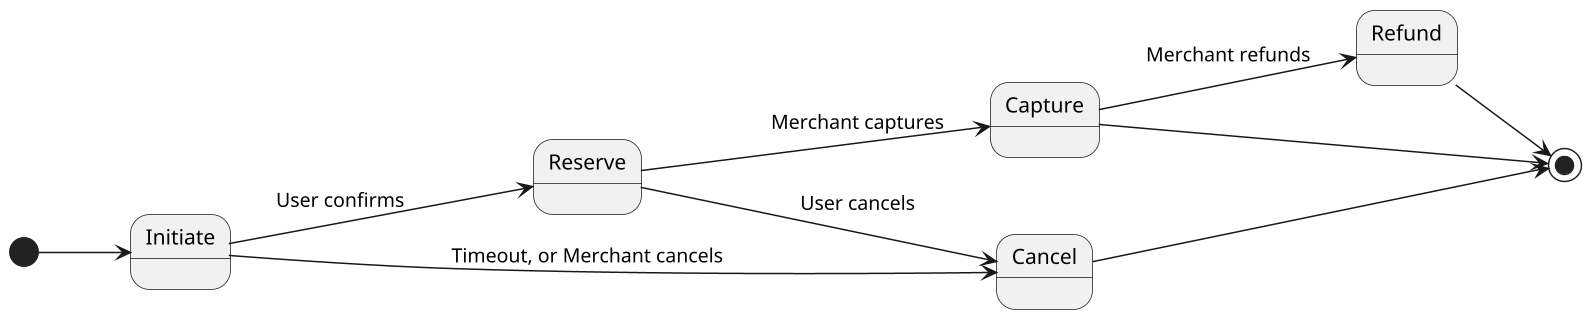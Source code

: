 @startuml
skinparam monochrome true

scale 1.5
left to right direction

[*] --> Initiate
Initiate --> Reserve: User confirms
Reserve --> Capture: Merchant captures
Reserve --> Cancel: User cancels
Capture --> Refund: Merchant refunds
Capture --> [*]
Cancel --> [*]
Refund --> [*]
Initiate --> Cancel: Timeout, or Merchant cancels
@enduml
